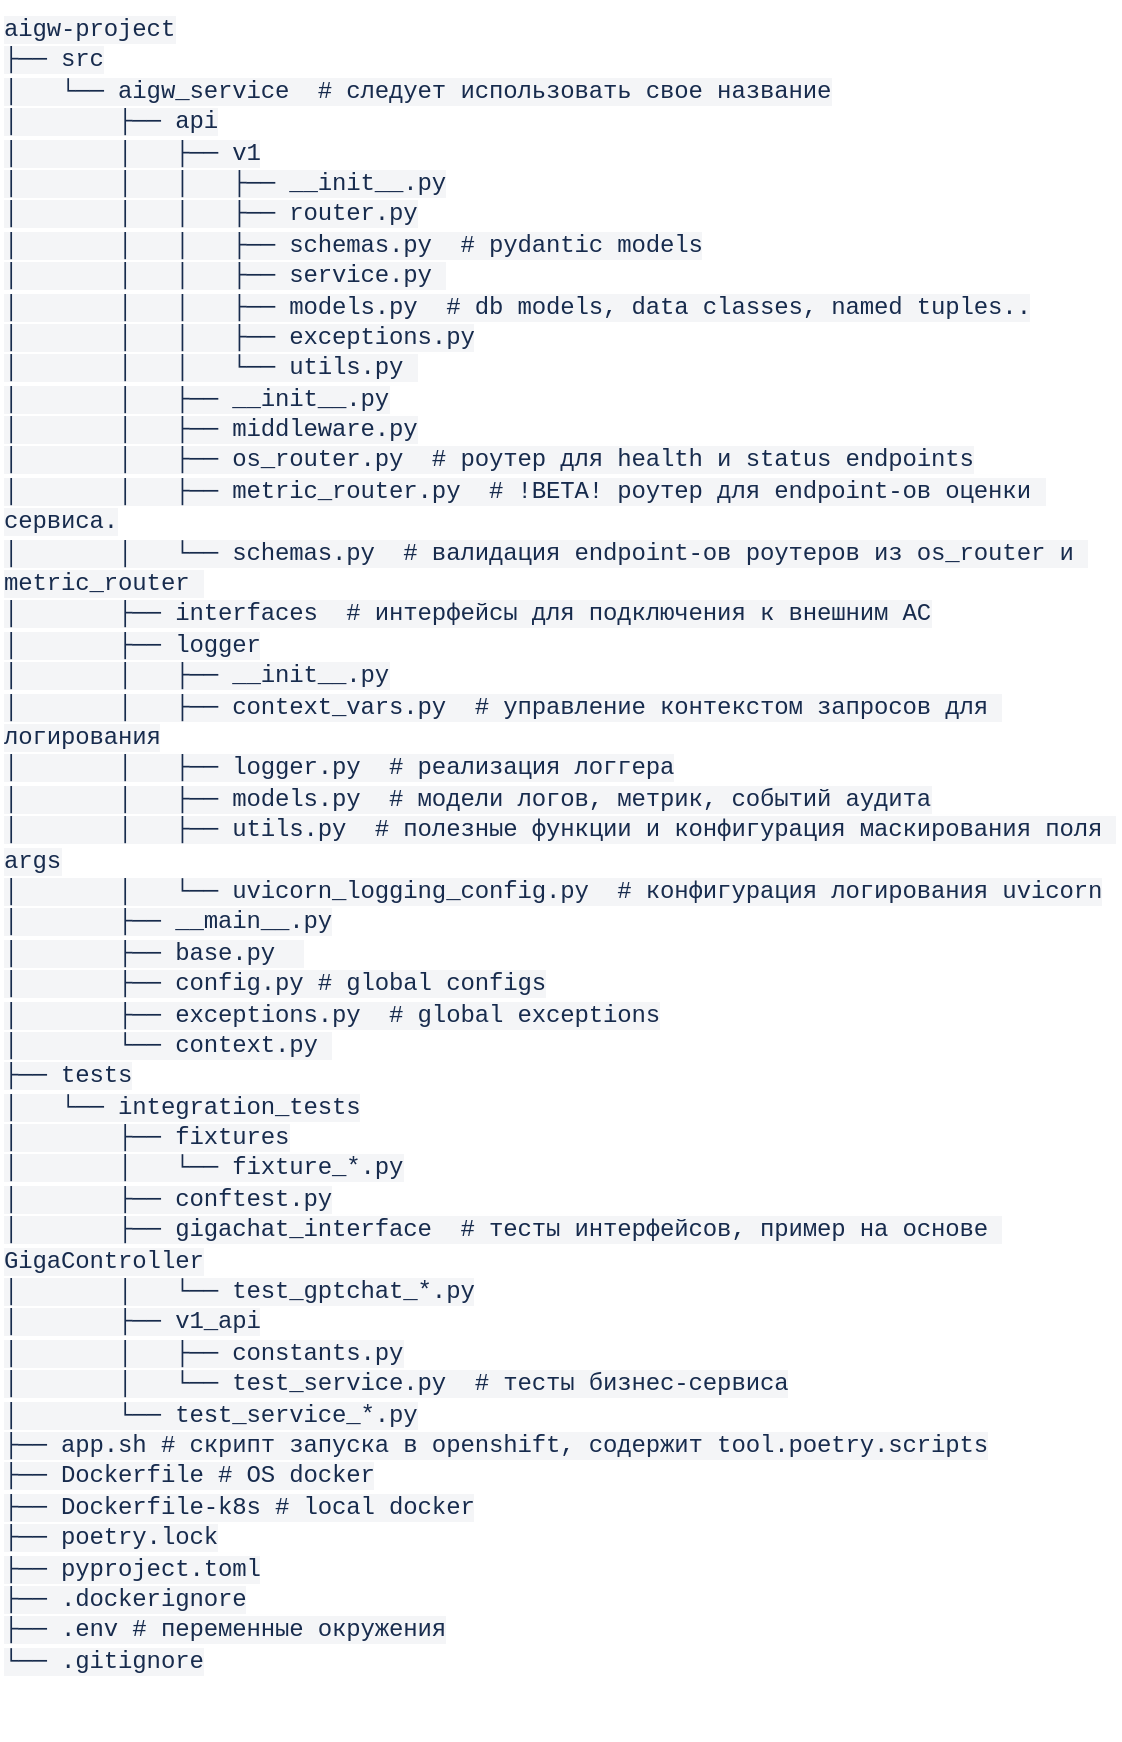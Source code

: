 <mxfile version="27.2.0">
  <diagram name="Страница — 1" id="WULPb32uHRo-QUS4CWuH">
    <mxGraphModel dx="1372" dy="743" grid="1" gridSize="10" guides="1" tooltips="1" connect="1" arrows="1" fold="1" page="1" pageScale="1" pageWidth="827" pageHeight="1169" math="0" shadow="0">
      <root>
        <mxCell id="0" />
        <mxCell id="1" parent="0" />
        <UserObject label="&lt;span style=&quot;color: rgb(23, 43, 77); font-family: SFMono-Medium, &amp;quot;SF Mono&amp;quot;, &amp;quot;Segoe UI Mono&amp;quot;, &amp;quot;Roboto Mono&amp;quot;, &amp;quot;Ubuntu Mono&amp;quot;, Menlo, Courier, monospace; font-size: 12px; font-style: normal; font-variant-ligatures: normal; font-variant-caps: normal; font-weight: 400; letter-spacing: -0.07px; orphans: 2; text-align: left; text-indent: 0px; text-transform: none; widows: 2; word-spacing: 0px; -webkit-text-stroke-width: 0px; white-space: pre-wrap; background-color: rgb(244, 245, 247); text-decoration-thickness: initial; text-decoration-style: initial; text-decoration-color: initial; display: inline !important; float: none;&quot;&gt;aigw-project&#xa;├── src&#xa;│   └── aigw_service  # следует использовать свое название&#xa;│       ├── api&#xa;│       │   ├── v1&#xa;│       │   │   ├── __init__.py&#xa;│       │   │   ├── router.py&#xa;│       │   │   ├── schemas.py  # pydantic models&#xa;│       │   │   ├── service.py &#xa;│       │   │   ├── models.py  # db models, data classes, named tuples..&#xa;│       │   │   ├── exceptions.py&#xa;│       │   │   └── utils.py &#xa;│       │   ├── __init__.py&#xa;│       │   ├── middleware.py&#xa;│       │   ├── os_router.py  # роутер для health и status endpoints&#xa;│       │   ├── metric_router.py  # !BETA! роутер для endpoint-ов оценки сервиса.&#xa;│       │   └── schemas.py  # валидация endpoint-ов роутеров из os_router и metric_router &#xa;│       ├── interfaces  # интерфейсы для подключения к внешним АС&#xa;│       ├── logger&#xa;│       │   ├── __init__.py&#xa;│       │   ├── context_vars.py  # управление контекстом запросов для логирования&#xa;│       │   ├── logger.py  # реализация логгера&#xa;│       │   ├── models.py  # модели логов, метрик, событий аудита&#xa;│       │   ├── utils.py  # полезные функции и конфигурация маскирования поля args&#xa;│       │   └── uvicorn_logging_config.py  # конфигурация логирования uvicorn&#xa;│       ├── __main__.py&#xa;│       ├── base.py  &#xa;│       ├── config.py # global configs&#xa;│       ├── exceptions.py  # global exceptions&#xa;│       └── context.py &#xa;├── tests&#xa;│   └── integration_tests&#xa;│       ├── fixtures&#xa;│       │   └── fixture_*.py&#xa;│       ├── conftest.py&#xa;│       ├── gigachat_interface  # тесты интерфейсов, пример на основе GigaController&#xa;│       │   └── test_gptchat_*.py&#xa;│       ├── v1_api&#xa;│       │   ├── constants.py&#xa;│       │   └── test_service.py  # тесты бизнес-сервиса&#xa;│       └── test_service_*.py&#xa;├── app.sh # скрипт запуска в openshift, содержит tool.poetry.scripts&#xa;├── Dockerfile # OS docker&#xa;├── Dockerfile-k8s # local docker&#xa;├── poetry.lock&#xa;├── pyproject.toml&#xa;├── .dockerignore&#xa;├── .env # переменные окружения&#xa;└── .gitignore&lt;/span&gt;" link="&lt;span style=&quot;color: rgb(23, 43, 77); font-family: SFMono-Medium, &amp;quot;SF Mono&amp;quot;, &amp;quot;Segoe UI Mono&amp;quot;, &amp;quot;Roboto Mono&amp;quot;, &amp;quot;Ubuntu Mono&amp;quot;, Menlo, Courier, monospace; font-size: 12px; font-style: normal; font-variant-ligatures: normal; font-variant-caps: normal; font-weight: 400; letter-spacing: -0.07px; orphans: 2; text-align: left; text-indent: 0px; text-transform: none; widows: 2; word-spacing: 0px; -webkit-text-stroke-width: 0px; white-space: pre-wrap; background-color: rgb(244, 245, 247); text-decoration-thickness: initial; text-decoration-style: initial; text-decoration-color: initial; display: inline !important; float: none;&quot;&gt;aigw-project&#xa;├── src&#xa;│   └── aigw_service  # следует использовать свое название&#xa;│       ├── api&#xa;│       │   ├── v1&#xa;│       │   │   ├── __init__.py&#xa;│       │   │   ├── router.py&#xa;│       │   │   ├── schemas.py  # pydantic models&#xa;│       │   │   ├── service.py &#xa;│       │   │   ├── models.py  # db models, data classes, named tuples..&#xa;│       │   │   ├── exceptions.py&#xa;│       │   │   └── utils.py &#xa;│       │   ├── __init__.py&#xa;│       │   ├── middleware.py&#xa;│       │   ├── os_router.py  # роутер для health и status endpoints&#xa;│       │   ├── metric_router.py  # !BETA! роутер для endpoint-ов оценки сервиса.&#xa;│       │   └── schemas.py  # валидация endpoint-ов роутеров из os_router и metric_router &#xa;│       ├── interfaces  # интерфейсы для подключения к внешним АС&#xa;│       ├── logger&#xa;│       │   ├── __init__.py&#xa;│       │   ├── context_vars.py  # управление контекстом запросов для логирования&#xa;│       │   ├── logger.py  # реализация логгера&#xa;│       │   ├── models.py  # модели логов, метрик, событий аудита&#xa;│       │   ├── utils.py  # полезные функции и конфигурация маскирования поля args&#xa;│       │   └── uvicorn_logging_config.py  # конфигурация логирования uvicorn&#xa;│       ├── __main__.py&#xa;│       ├── base.py  &#xa;│       ├── config.py # global configs&#xa;│       ├── exceptions.py  # global exceptions&#xa;│       └── context.py &#xa;├── tests&#xa;│   └── integration_tests&#xa;│       ├── fixtures&#xa;│       │   └── fixture_*.py&#xa;│       ├── conftest.py&#xa;│       ├── gigachat_interface  # тесты интерфейсов, пример на основе GigaController&#xa;│       │   └── test_gptchat_*.py&#xa;│       ├── v1_api&#xa;│       │   ├── constants.py&#xa;│       │   └── test_service.py  # тесты бизнес-сервиса&#xa;│       └── test_service_*.py&#xa;├── app.sh # скрипт запуска в openshift, содержит tool.poetry.scripts&#xa;├── Dockerfile # OS docker&#xa;├── Dockerfile-k8s # local docker&#xa;├── poetry.lock&#xa;├── pyproject.toml&#xa;├── .dockerignore&#xa;├── .env # переменные окружения&#xa;└── .gitignore&lt;/span&gt;" id="SYt-TXJ_Hw24SwqiqHZK-1">
          <mxCell style="text;whiteSpace=wrap;html=1;" vertex="1" parent="1">
            <mxGeometry x="330" y="150" width="560" height="870" as="geometry" />
          </mxCell>
        </UserObject>
      </root>
    </mxGraphModel>
  </diagram>
</mxfile>
